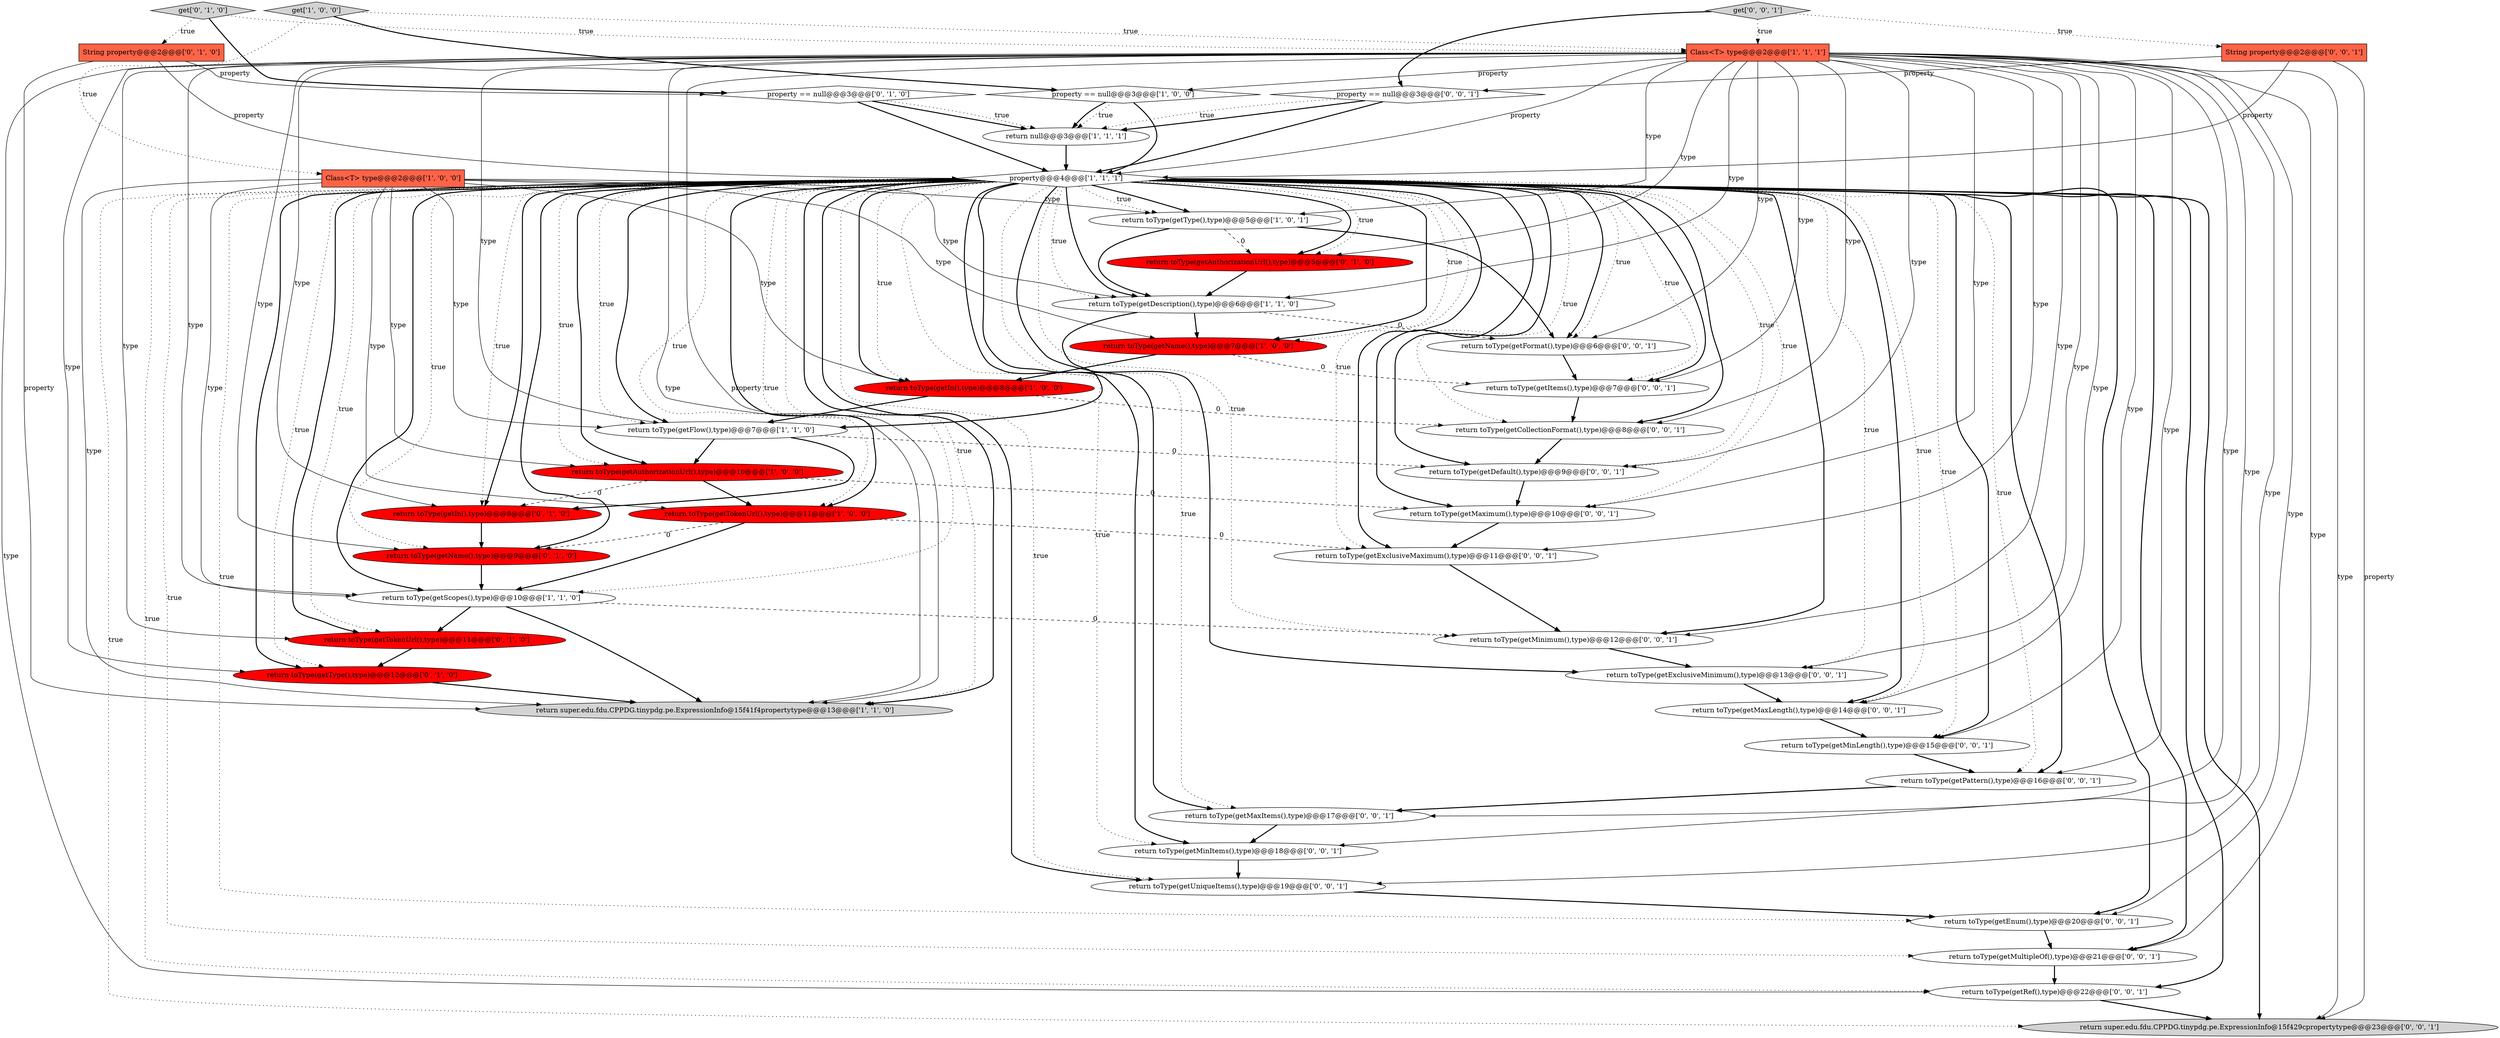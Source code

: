 digraph {
13 [style = filled, label = "property@@@4@@@['1', '1', '1']", fillcolor = white, shape = diamond image = "AAA0AAABBB1BBB"];
20 [style = filled, label = "String property@@@2@@@['0', '1', '0']", fillcolor = tomato, shape = box image = "AAA0AAABBB2BBB"];
11 [style = filled, label = "return toType(getName(),type)@@@7@@@['1', '0', '0']", fillcolor = red, shape = ellipse image = "AAA1AAABBB1BBB"];
6 [style = filled, label = "return null@@@3@@@['1', '1', '1']", fillcolor = white, shape = ellipse image = "AAA0AAABBB1BBB"];
3 [style = filled, label = "property == null@@@3@@@['1', '0', '0']", fillcolor = white, shape = diamond image = "AAA0AAABBB1BBB"];
31 [style = filled, label = "return toType(getCollectionFormat(),type)@@@8@@@['0', '0', '1']", fillcolor = white, shape = ellipse image = "AAA0AAABBB3BBB"];
42 [style = filled, label = "return toType(getMaxItems(),type)@@@17@@@['0', '0', '1']", fillcolor = white, shape = ellipse image = "AAA0AAABBB3BBB"];
29 [style = filled, label = "return toType(getExclusiveMaximum(),type)@@@11@@@['0', '0', '1']", fillcolor = white, shape = ellipse image = "AAA0AAABBB3BBB"];
22 [style = filled, label = "return toType(getType(),type)@@@12@@@['0', '1', '0']", fillcolor = red, shape = ellipse image = "AAA1AAABBB2BBB"];
25 [style = filled, label = "return toType(getEnum(),type)@@@20@@@['0', '0', '1']", fillcolor = white, shape = ellipse image = "AAA0AAABBB3BBB"];
41 [style = filled, label = "return toType(getPattern(),type)@@@16@@@['0', '0', '1']", fillcolor = white, shape = ellipse image = "AAA0AAABBB3BBB"];
26 [style = filled, label = "return toType(getMaximum(),type)@@@10@@@['0', '0', '1']", fillcolor = white, shape = ellipse image = "AAA0AAABBB3BBB"];
4 [style = filled, label = "get['1', '0', '0']", fillcolor = lightgray, shape = diamond image = "AAA0AAABBB1BBB"];
27 [style = filled, label = "get['0', '0', '1']", fillcolor = lightgray, shape = diamond image = "AAA0AAABBB3BBB"];
43 [style = filled, label = "return toType(getMultipleOf(),type)@@@21@@@['0', '0', '1']", fillcolor = white, shape = ellipse image = "AAA0AAABBB3BBB"];
28 [style = filled, label = "String property@@@2@@@['0', '0', '1']", fillcolor = tomato, shape = box image = "AAA0AAABBB3BBB"];
5 [style = filled, label = "return toType(getFlow(),type)@@@7@@@['1', '1', '0']", fillcolor = white, shape = ellipse image = "AAA0AAABBB1BBB"];
35 [style = filled, label = "return toType(getItems(),type)@@@7@@@['0', '0', '1']", fillcolor = white, shape = ellipse image = "AAA0AAABBB3BBB"];
15 [style = filled, label = "return toType(getTokenUrl(),type)@@@11@@@['0', '1', '0']", fillcolor = red, shape = ellipse image = "AAA1AAABBB2BBB"];
16 [style = filled, label = "return toType(getAuthorizationUrl(),type)@@@5@@@['0', '1', '0']", fillcolor = red, shape = ellipse image = "AAA1AAABBB2BBB"];
10 [style = filled, label = "return toType(getAuthorizationUrl(),type)@@@10@@@['1', '0', '0']", fillcolor = red, shape = ellipse image = "AAA1AAABBB1BBB"];
1 [style = filled, label = "return toType(getType(),type)@@@5@@@['1', '0', '1']", fillcolor = white, shape = ellipse image = "AAA0AAABBB1BBB"];
39 [style = filled, label = "property == null@@@3@@@['0', '0', '1']", fillcolor = white, shape = diamond image = "AAA0AAABBB3BBB"];
12 [style = filled, label = "return toType(getIn(),type)@@@8@@@['1', '0', '0']", fillcolor = red, shape = ellipse image = "AAA1AAABBB1BBB"];
14 [style = filled, label = "return toType(getScopes(),type)@@@10@@@['1', '1', '0']", fillcolor = white, shape = ellipse image = "AAA0AAABBB1BBB"];
17 [style = filled, label = "return toType(getIn(),type)@@@8@@@['0', '1', '0']", fillcolor = red, shape = ellipse image = "AAA1AAABBB2BBB"];
34 [style = filled, label = "return toType(getMaxLength(),type)@@@14@@@['0', '0', '1']", fillcolor = white, shape = ellipse image = "AAA0AAABBB3BBB"];
9 [style = filled, label = "Class<T> type@@@2@@@['1', '1', '1']", fillcolor = tomato, shape = box image = "AAA0AAABBB1BBB"];
21 [style = filled, label = "return toType(getName(),type)@@@9@@@['0', '1', '0']", fillcolor = red, shape = ellipse image = "AAA1AAABBB2BBB"];
23 [style = filled, label = "return toType(getUniqueItems(),type)@@@19@@@['0', '0', '1']", fillcolor = white, shape = ellipse image = "AAA0AAABBB3BBB"];
8 [style = filled, label = "return super.edu.fdu.CPPDG.tinypdg.pe.ExpressionInfo@15f41f4propertytype@@@13@@@['1', '1', '0']", fillcolor = lightgray, shape = ellipse image = "AAA0AAABBB1BBB"];
40 [style = filled, label = "return toType(getRef(),type)@@@22@@@['0', '0', '1']", fillcolor = white, shape = ellipse image = "AAA0AAABBB3BBB"];
33 [style = filled, label = "return toType(getExclusiveMinimum(),type)@@@13@@@['0', '0', '1']", fillcolor = white, shape = ellipse image = "AAA0AAABBB3BBB"];
7 [style = filled, label = "return toType(getDescription(),type)@@@6@@@['1', '1', '0']", fillcolor = white, shape = ellipse image = "AAA0AAABBB1BBB"];
0 [style = filled, label = "Class<T> type@@@2@@@['1', '0', '0']", fillcolor = tomato, shape = box image = "AAA0AAABBB1BBB"];
36 [style = filled, label = "return toType(getMinLength(),type)@@@15@@@['0', '0', '1']", fillcolor = white, shape = ellipse image = "AAA0AAABBB3BBB"];
37 [style = filled, label = "return toType(getDefault(),type)@@@9@@@['0', '0', '1']", fillcolor = white, shape = ellipse image = "AAA0AAABBB3BBB"];
19 [style = filled, label = "property == null@@@3@@@['0', '1', '0']", fillcolor = white, shape = diamond image = "AAA0AAABBB2BBB"];
18 [style = filled, label = "get['0', '1', '0']", fillcolor = lightgray, shape = diamond image = "AAA0AAABBB2BBB"];
32 [style = filled, label = "return toType(getFormat(),type)@@@6@@@['0', '0', '1']", fillcolor = white, shape = ellipse image = "AAA0AAABBB3BBB"];
2 [style = filled, label = "return toType(getTokenUrl(),type)@@@11@@@['1', '0', '0']", fillcolor = red, shape = ellipse image = "AAA1AAABBB1BBB"];
30 [style = filled, label = "return toType(getMinimum(),type)@@@12@@@['0', '0', '1']", fillcolor = white, shape = ellipse image = "AAA0AAABBB3BBB"];
38 [style = filled, label = "return super.edu.fdu.CPPDG.tinypdg.pe.ExpressionInfo@15f429cpropertytype@@@23@@@['0', '0', '1']", fillcolor = lightgray, shape = ellipse image = "AAA0AAABBB3BBB"];
24 [style = filled, label = "return toType(getMinItems(),type)@@@18@@@['0', '0', '1']", fillcolor = white, shape = ellipse image = "AAA0AAABBB3BBB"];
9->26 [style = solid, label="type"];
13->24 [style = dotted, label="true"];
32->35 [style = bold, label=""];
31->37 [style = bold, label=""];
0->7 [style = solid, label="type"];
12->5 [style = bold, label=""];
29->30 [style = bold, label=""];
13->41 [style = dotted, label="true"];
16->7 [style = bold, label=""];
12->31 [style = dashed, label="0"];
39->6 [style = bold, label=""];
13->5 [style = dotted, label="true"];
25->43 [style = bold, label=""];
18->20 [style = dotted, label="true"];
0->14 [style = solid, label="type"];
9->33 [style = solid, label="type"];
3->6 [style = dotted, label="true"];
9->5 [style = solid, label="type"];
13->10 [style = dotted, label="true"];
40->38 [style = bold, label=""];
13->1 [style = bold, label=""];
13->35 [style = dotted, label="true"];
22->8 [style = bold, label=""];
43->40 [style = bold, label=""];
13->17 [style = bold, label=""];
0->1 [style = solid, label="type"];
13->21 [style = dotted, label="true"];
27->9 [style = dotted, label="true"];
13->36 [style = bold, label=""];
2->14 [style = bold, label=""];
13->15 [style = dotted, label="true"];
13->37 [style = dotted, label="true"];
13->22 [style = bold, label=""];
13->31 [style = bold, label=""];
28->38 [style = solid, label="property"];
13->14 [style = bold, label=""];
17->21 [style = bold, label=""];
9->43 [style = solid, label="type"];
0->12 [style = solid, label="type"];
9->32 [style = solid, label="type"];
13->25 [style = bold, label=""];
5->10 [style = bold, label=""];
13->17 [style = dotted, label="true"];
4->3 [style = bold, label=""];
13->34 [style = bold, label=""];
35->31 [style = bold, label=""];
23->25 [style = bold, label=""];
9->8 [style = solid, label="type"];
7->11 [style = bold, label=""];
13->32 [style = bold, label=""];
36->41 [style = bold, label=""];
37->26 [style = bold, label=""];
20->8 [style = solid, label="property"];
13->25 [style = dotted, label="true"];
13->36 [style = dotted, label="true"];
4->0 [style = dotted, label="true"];
18->19 [style = bold, label=""];
9->36 [style = solid, label="type"];
11->12 [style = bold, label=""];
9->41 [style = solid, label="type"];
13->7 [style = dotted, label="true"];
13->40 [style = bold, label=""];
19->6 [style = bold, label=""];
5->17 [style = bold, label=""];
9->22 [style = solid, label="type"];
13->11 [style = bold, label=""];
13->16 [style = bold, label=""];
13->23 [style = dotted, label="true"];
28->13 [style = solid, label="property"];
13->32 [style = dotted, label="true"];
28->39 [style = solid, label="property"];
13->37 [style = bold, label=""];
7->5 [style = bold, label=""];
13->12 [style = bold, label=""];
13->22 [style = dotted, label="true"];
19->13 [style = bold, label=""];
2->21 [style = dashed, label="0"];
13->29 [style = dotted, label="true"];
9->40 [style = solid, label="type"];
13->43 [style = bold, label=""];
34->36 [style = bold, label=""];
9->24 [style = solid, label="type"];
13->5 [style = bold, label=""];
1->32 [style = bold, label=""];
9->37 [style = solid, label="type"];
10->2 [style = bold, label=""];
14->8 [style = bold, label=""];
20->19 [style = solid, label="property"];
13->15 [style = bold, label=""];
14->15 [style = bold, label=""];
13->40 [style = dotted, label="true"];
5->37 [style = dashed, label="0"];
13->34 [style = dotted, label="true"];
9->16 [style = solid, label="type"];
13->10 [style = bold, label=""];
13->16 [style = dotted, label="true"];
13->24 [style = bold, label=""];
13->42 [style = bold, label=""];
30->33 [style = bold, label=""];
39->13 [style = bold, label=""];
0->5 [style = solid, label="type"];
9->34 [style = solid, label="type"];
13->26 [style = dotted, label="true"];
9->38 [style = solid, label="type"];
9->13 [style = solid, label="property"];
3->6 [style = bold, label=""];
13->38 [style = dotted, label="true"];
0->10 [style = solid, label="type"];
9->23 [style = solid, label="type"];
42->24 [style = bold, label=""];
1->7 [style = bold, label=""];
9->14 [style = solid, label="type"];
15->22 [style = bold, label=""];
9->1 [style = solid, label="type"];
9->21 [style = solid, label="type"];
13->41 [style = bold, label=""];
13->2 [style = dotted, label="true"];
27->39 [style = bold, label=""];
13->30 [style = dotted, label="true"];
13->33 [style = dotted, label="true"];
13->8 [style = dotted, label="true"];
13->26 [style = bold, label=""];
9->3 [style = solid, label="property"];
2->29 [style = dashed, label="0"];
6->13 [style = bold, label=""];
9->15 [style = solid, label="type"];
18->9 [style = dotted, label="true"];
10->17 [style = dashed, label="0"];
7->32 [style = dashed, label="0"];
13->11 [style = dotted, label="true"];
13->14 [style = dotted, label="true"];
9->42 [style = solid, label="type"];
13->2 [style = bold, label=""];
21->14 [style = bold, label=""];
24->23 [style = bold, label=""];
9->30 [style = solid, label="type"];
0->2 [style = solid, label="type"];
9->31 [style = solid, label="type"];
39->6 [style = dotted, label="true"];
13->12 [style = dotted, label="true"];
26->29 [style = bold, label=""];
13->42 [style = dotted, label="true"];
9->25 [style = solid, label="type"];
13->30 [style = bold, label=""];
9->8 [style = solid, label="property"];
13->43 [style = dotted, label="true"];
9->35 [style = solid, label="type"];
20->13 [style = solid, label="property"];
27->28 [style = dotted, label="true"];
13->1 [style = dotted, label="true"];
13->29 [style = bold, label=""];
13->31 [style = dotted, label="true"];
10->26 [style = dashed, label="0"];
9->7 [style = solid, label="type"];
0->8 [style = solid, label="type"];
13->7 [style = bold, label=""];
1->16 [style = dashed, label="0"];
9->29 [style = solid, label="type"];
14->30 [style = dashed, label="0"];
0->11 [style = solid, label="type"];
13->23 [style = bold, label=""];
3->13 [style = bold, label=""];
13->38 [style = bold, label=""];
19->6 [style = dotted, label="true"];
4->9 [style = dotted, label="true"];
13->8 [style = bold, label=""];
13->33 [style = bold, label=""];
13->21 [style = bold, label=""];
13->35 [style = bold, label=""];
33->34 [style = bold, label=""];
9->17 [style = solid, label="type"];
11->35 [style = dashed, label="0"];
41->42 [style = bold, label=""];
}
